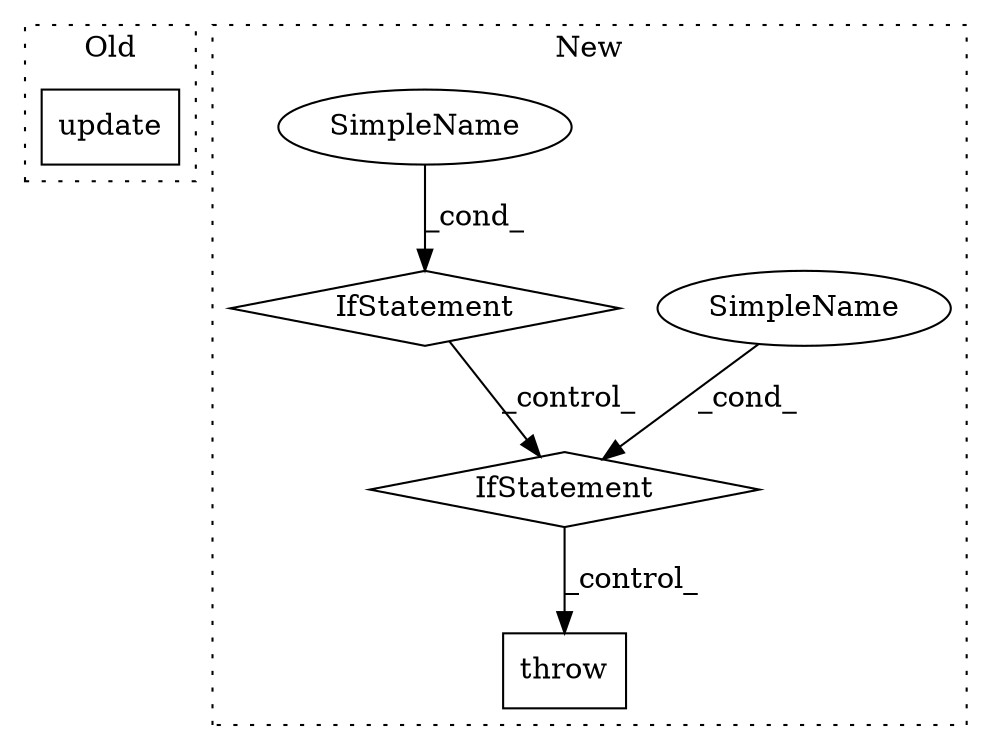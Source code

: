 digraph G {
subgraph cluster0 {
1 [label="update" a="32" s="1482,1589" l="7,1" shape="box"];
label = "Old";
style="dotted";
}
subgraph cluster1 {
2 [label="throw" a="53" s="1226" l="6" shape="box"];
3 [label="IfStatement" a="25" s="1153,1214" l="10,2" shape="diamond"];
4 [label="SimpleName" a="42" s="" l="" shape="ellipse"];
5 [label="SimpleName" a="42" s="" l="" shape="ellipse"];
6 [label="IfStatement" a="25" s="893,940" l="10,2" shape="diamond"];
label = "New";
style="dotted";
}
3 -> 2 [label="_control_"];
4 -> 3 [label="_cond_"];
5 -> 6 [label="_cond_"];
6 -> 3 [label="_control_"];
}